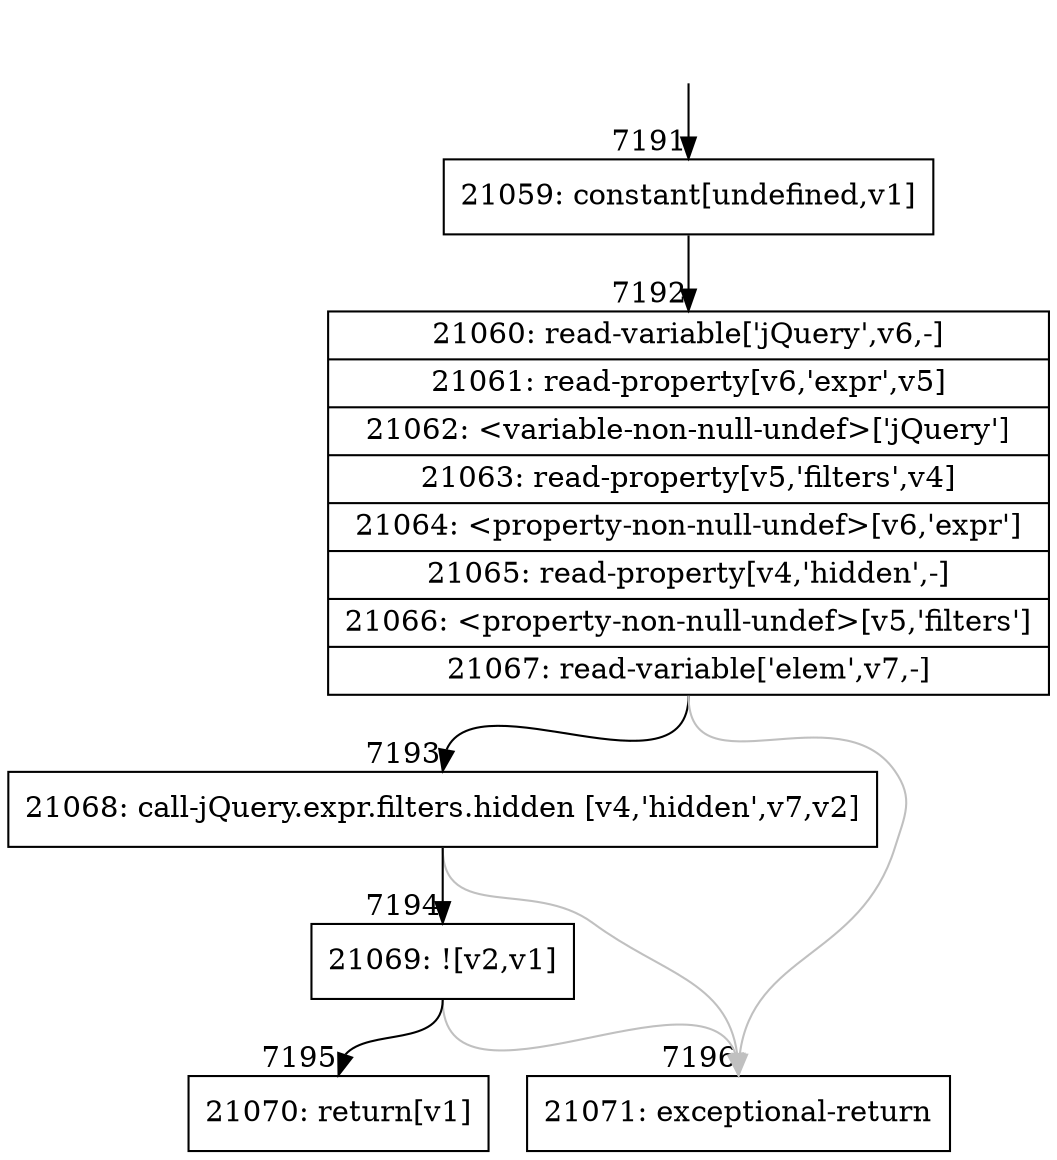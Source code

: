 digraph {
rankdir="TD"
BB_entry450[shape=none,label=""];
BB_entry450 -> BB7191 [tailport=s, headport=n, headlabel="    7191"]
BB7191 [shape=record label="{21059: constant[undefined,v1]}" ] 
BB7191 -> BB7192 [tailport=s, headport=n, headlabel="      7192"]
BB7192 [shape=record label="{21060: read-variable['jQuery',v6,-]|21061: read-property[v6,'expr',v5]|21062: \<variable-non-null-undef\>['jQuery']|21063: read-property[v5,'filters',v4]|21064: \<property-non-null-undef\>[v6,'expr']|21065: read-property[v4,'hidden',-]|21066: \<property-non-null-undef\>[v5,'filters']|21067: read-variable['elem',v7,-]}" ] 
BB7192 -> BB7193 [tailport=s, headport=n, headlabel="      7193"]
BB7192 -> BB7196 [tailport=s, headport=n, color=gray, headlabel="      7196"]
BB7193 [shape=record label="{21068: call-jQuery.expr.filters.hidden [v4,'hidden',v7,v2]}" ] 
BB7193 -> BB7194 [tailport=s, headport=n, headlabel="      7194"]
BB7193 -> BB7196 [tailport=s, headport=n, color=gray]
BB7194 [shape=record label="{21069: ![v2,v1]}" ] 
BB7194 -> BB7195 [tailport=s, headport=n, headlabel="      7195"]
BB7194 -> BB7196 [tailport=s, headport=n, color=gray]
BB7195 [shape=record label="{21070: return[v1]}" ] 
BB7196 [shape=record label="{21071: exceptional-return}" ] 
//#$~ 7265
}
